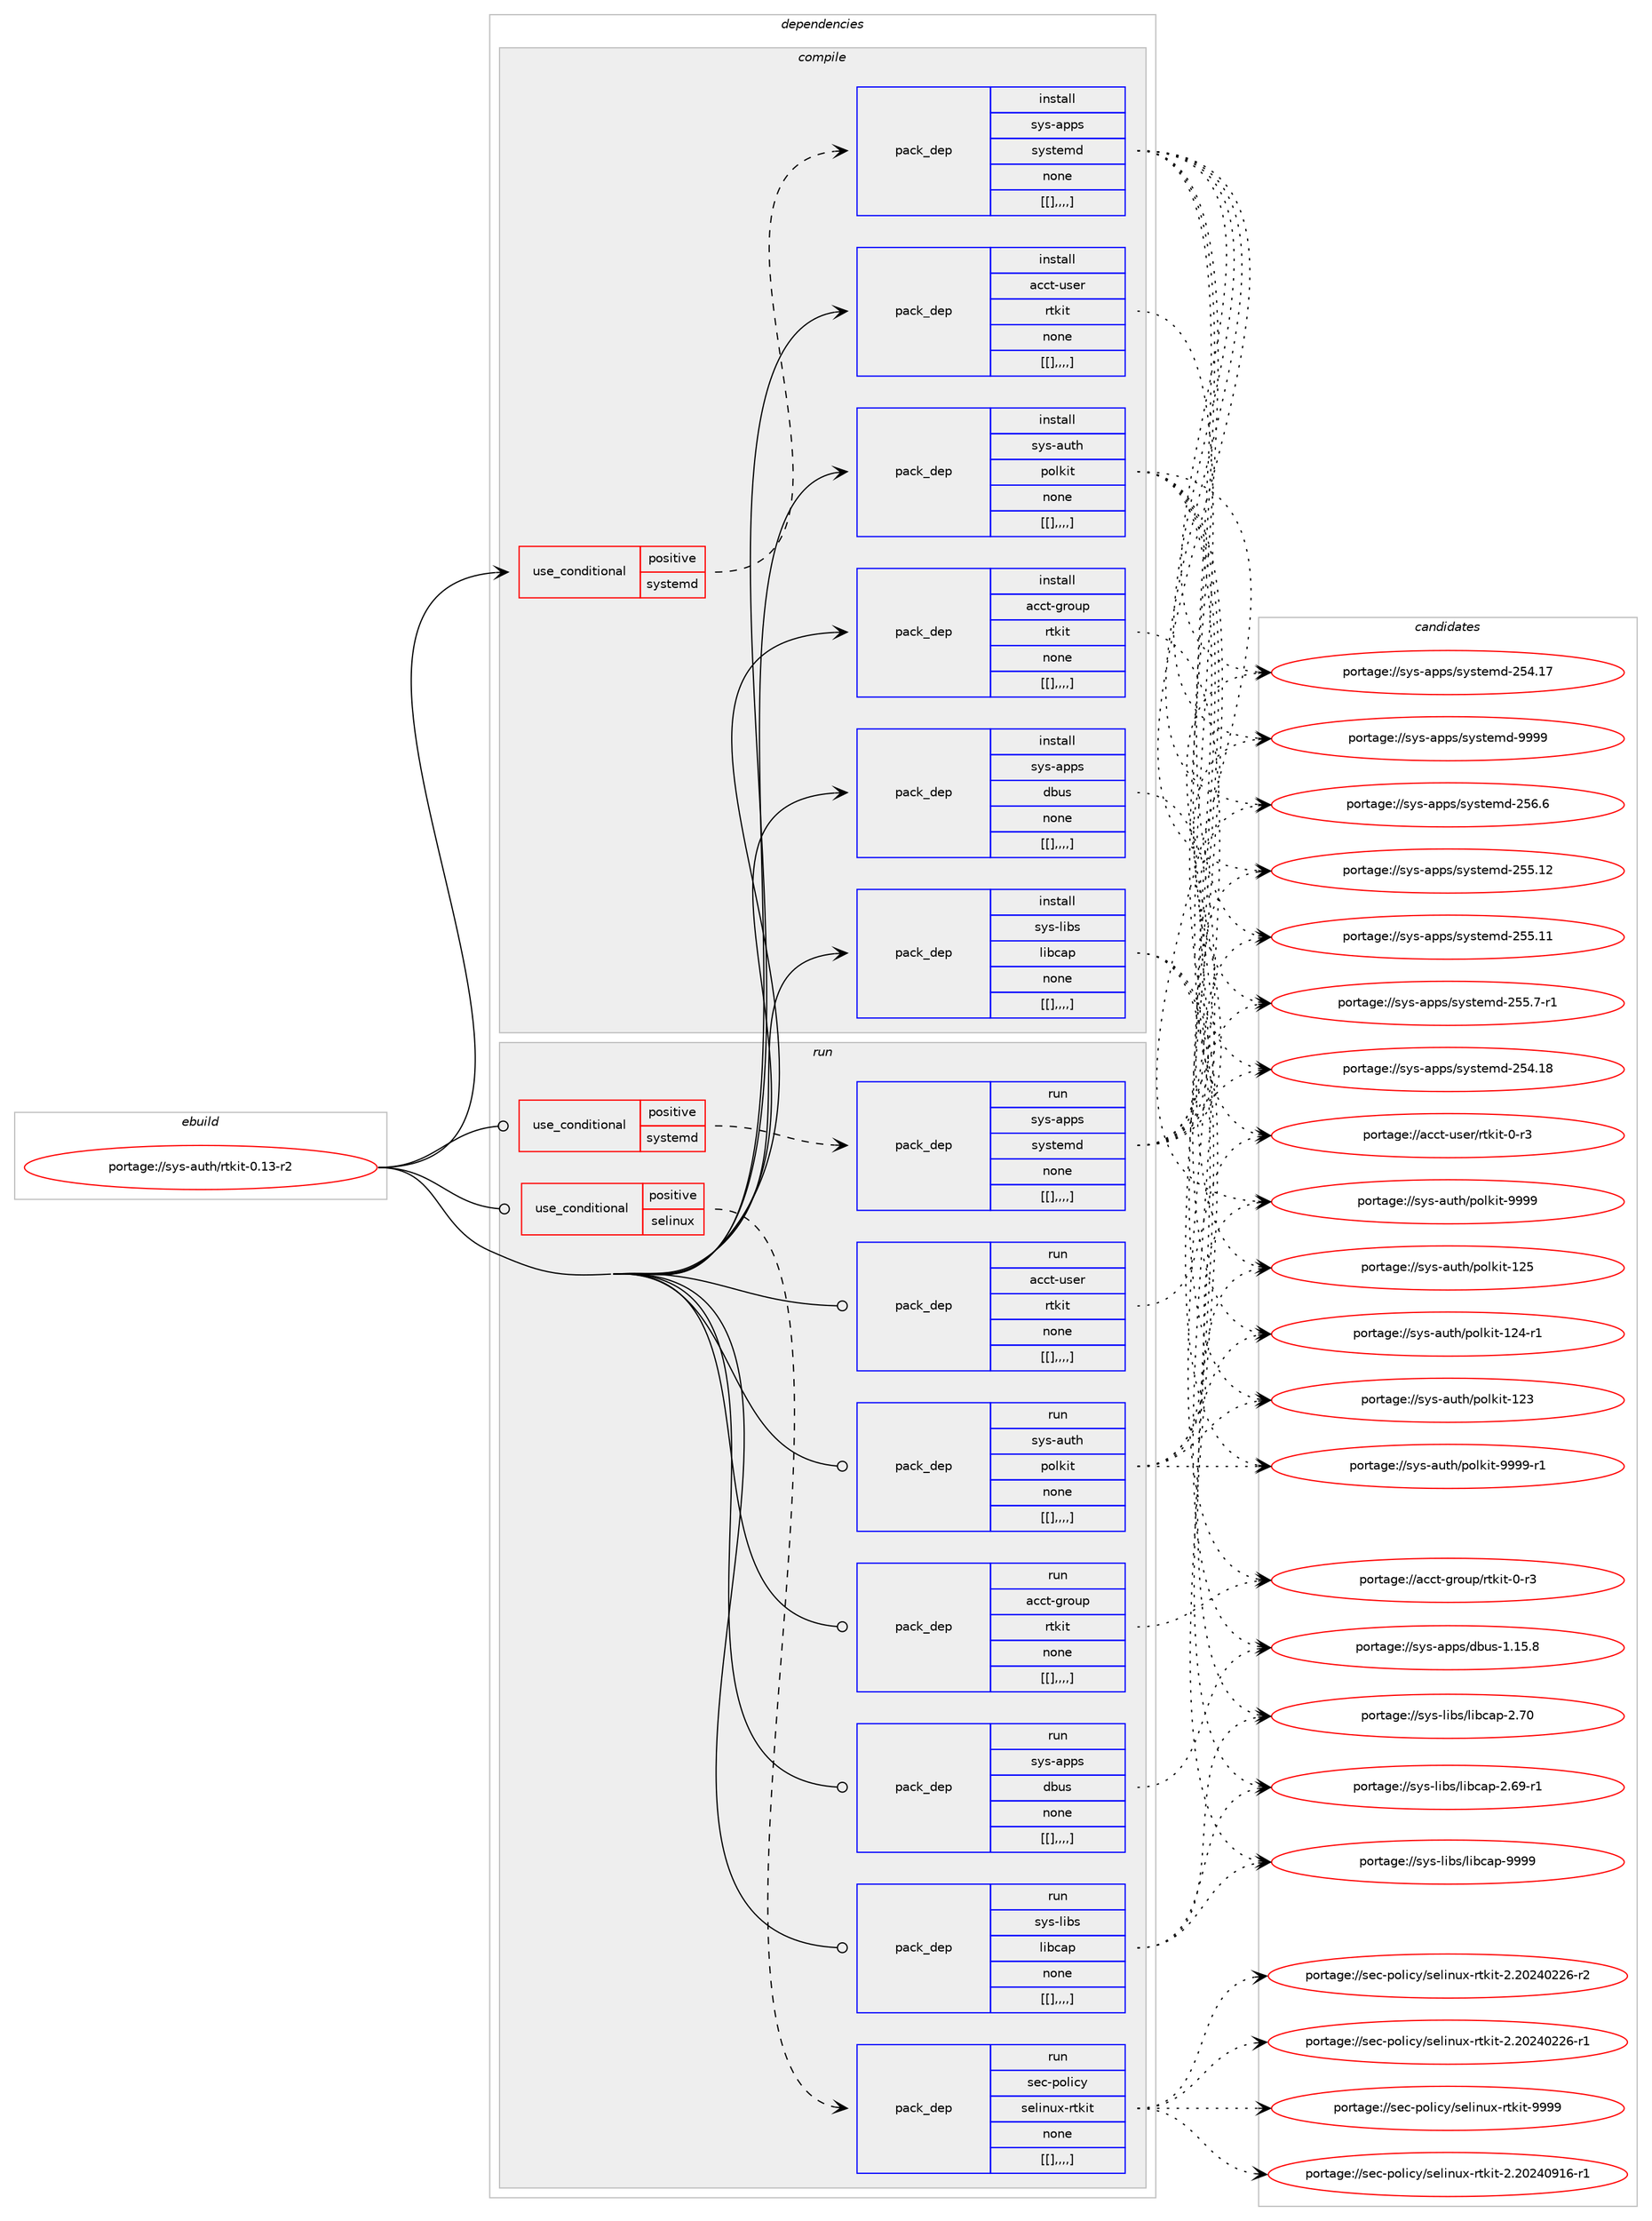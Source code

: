 digraph prolog {

# *************
# Graph options
# *************

newrank=true;
concentrate=true;
compound=true;
graph [rankdir=LR,fontname=Helvetica,fontsize=10,ranksep=1.5];#, ranksep=2.5, nodesep=0.2];
edge  [arrowhead=vee];
node  [fontname=Helvetica,fontsize=10];

# **********
# The ebuild
# **********

subgraph cluster_leftcol {
color=gray;
label=<<i>ebuild</i>>;
id [label="portage://sys-auth/rtkit-0.13-r2", color=red, width=4, href="../sys-auth/rtkit-0.13-r2.svg"];
}

# ****************
# The dependencies
# ****************

subgraph cluster_midcol {
color=gray;
label=<<i>dependencies</i>>;
subgraph cluster_compile {
fillcolor="#eeeeee";
style=filled;
label=<<i>compile</i>>;
subgraph cond3017 {
dependency8668 [label=<<TABLE BORDER="0" CELLBORDER="1" CELLSPACING="0" CELLPADDING="4"><TR><TD ROWSPAN="3" CELLPADDING="10">use_conditional</TD></TR><TR><TD>positive</TD></TR><TR><TD>systemd</TD></TR></TABLE>>, shape=none, color=red];
subgraph pack5624 {
dependency8669 [label=<<TABLE BORDER="0" CELLBORDER="1" CELLSPACING="0" CELLPADDING="4" WIDTH="220"><TR><TD ROWSPAN="6" CELLPADDING="30">pack_dep</TD></TR><TR><TD WIDTH="110">install</TD></TR><TR><TD>sys-apps</TD></TR><TR><TD>systemd</TD></TR><TR><TD>none</TD></TR><TR><TD>[[],,,,]</TD></TR></TABLE>>, shape=none, color=blue];
}
dependency8668:e -> dependency8669:w [weight=20,style="dashed",arrowhead="vee"];
}
id:e -> dependency8668:w [weight=20,style="solid",arrowhead="vee"];
subgraph pack5625 {
dependency8670 [label=<<TABLE BORDER="0" CELLBORDER="1" CELLSPACING="0" CELLPADDING="4" WIDTH="220"><TR><TD ROWSPAN="6" CELLPADDING="30">pack_dep</TD></TR><TR><TD WIDTH="110">install</TD></TR><TR><TD>acct-group</TD></TR><TR><TD>rtkit</TD></TR><TR><TD>none</TD></TR><TR><TD>[[],,,,]</TD></TR></TABLE>>, shape=none, color=blue];
}
id:e -> dependency8670:w [weight=20,style="solid",arrowhead="vee"];
subgraph pack5626 {
dependency8671 [label=<<TABLE BORDER="0" CELLBORDER="1" CELLSPACING="0" CELLPADDING="4" WIDTH="220"><TR><TD ROWSPAN="6" CELLPADDING="30">pack_dep</TD></TR><TR><TD WIDTH="110">install</TD></TR><TR><TD>acct-user</TD></TR><TR><TD>rtkit</TD></TR><TR><TD>none</TD></TR><TR><TD>[[],,,,]</TD></TR></TABLE>>, shape=none, color=blue];
}
id:e -> dependency8671:w [weight=20,style="solid",arrowhead="vee"];
subgraph pack5627 {
dependency8672 [label=<<TABLE BORDER="0" CELLBORDER="1" CELLSPACING="0" CELLPADDING="4" WIDTH="220"><TR><TD ROWSPAN="6" CELLPADDING="30">pack_dep</TD></TR><TR><TD WIDTH="110">install</TD></TR><TR><TD>sys-apps</TD></TR><TR><TD>dbus</TD></TR><TR><TD>none</TD></TR><TR><TD>[[],,,,]</TD></TR></TABLE>>, shape=none, color=blue];
}
id:e -> dependency8672:w [weight=20,style="solid",arrowhead="vee"];
subgraph pack5628 {
dependency8673 [label=<<TABLE BORDER="0" CELLBORDER="1" CELLSPACING="0" CELLPADDING="4" WIDTH="220"><TR><TD ROWSPAN="6" CELLPADDING="30">pack_dep</TD></TR><TR><TD WIDTH="110">install</TD></TR><TR><TD>sys-auth</TD></TR><TR><TD>polkit</TD></TR><TR><TD>none</TD></TR><TR><TD>[[],,,,]</TD></TR></TABLE>>, shape=none, color=blue];
}
id:e -> dependency8673:w [weight=20,style="solid",arrowhead="vee"];
subgraph pack5629 {
dependency8674 [label=<<TABLE BORDER="0" CELLBORDER="1" CELLSPACING="0" CELLPADDING="4" WIDTH="220"><TR><TD ROWSPAN="6" CELLPADDING="30">pack_dep</TD></TR><TR><TD WIDTH="110">install</TD></TR><TR><TD>sys-libs</TD></TR><TR><TD>libcap</TD></TR><TR><TD>none</TD></TR><TR><TD>[[],,,,]</TD></TR></TABLE>>, shape=none, color=blue];
}
id:e -> dependency8674:w [weight=20,style="solid",arrowhead="vee"];
}
subgraph cluster_compileandrun {
fillcolor="#eeeeee";
style=filled;
label=<<i>compile and run</i>>;
}
subgraph cluster_run {
fillcolor="#eeeeee";
style=filled;
label=<<i>run</i>>;
subgraph cond3018 {
dependency8675 [label=<<TABLE BORDER="0" CELLBORDER="1" CELLSPACING="0" CELLPADDING="4"><TR><TD ROWSPAN="3" CELLPADDING="10">use_conditional</TD></TR><TR><TD>positive</TD></TR><TR><TD>selinux</TD></TR></TABLE>>, shape=none, color=red];
subgraph pack5630 {
dependency8676 [label=<<TABLE BORDER="0" CELLBORDER="1" CELLSPACING="0" CELLPADDING="4" WIDTH="220"><TR><TD ROWSPAN="6" CELLPADDING="30">pack_dep</TD></TR><TR><TD WIDTH="110">run</TD></TR><TR><TD>sec-policy</TD></TR><TR><TD>selinux-rtkit</TD></TR><TR><TD>none</TD></TR><TR><TD>[[],,,,]</TD></TR></TABLE>>, shape=none, color=blue];
}
dependency8675:e -> dependency8676:w [weight=20,style="dashed",arrowhead="vee"];
}
id:e -> dependency8675:w [weight=20,style="solid",arrowhead="odot"];
subgraph cond3019 {
dependency8677 [label=<<TABLE BORDER="0" CELLBORDER="1" CELLSPACING="0" CELLPADDING="4"><TR><TD ROWSPAN="3" CELLPADDING="10">use_conditional</TD></TR><TR><TD>positive</TD></TR><TR><TD>systemd</TD></TR></TABLE>>, shape=none, color=red];
subgraph pack5631 {
dependency8678 [label=<<TABLE BORDER="0" CELLBORDER="1" CELLSPACING="0" CELLPADDING="4" WIDTH="220"><TR><TD ROWSPAN="6" CELLPADDING="30">pack_dep</TD></TR><TR><TD WIDTH="110">run</TD></TR><TR><TD>sys-apps</TD></TR><TR><TD>systemd</TD></TR><TR><TD>none</TD></TR><TR><TD>[[],,,,]</TD></TR></TABLE>>, shape=none, color=blue];
}
dependency8677:e -> dependency8678:w [weight=20,style="dashed",arrowhead="vee"];
}
id:e -> dependency8677:w [weight=20,style="solid",arrowhead="odot"];
subgraph pack5632 {
dependency8679 [label=<<TABLE BORDER="0" CELLBORDER="1" CELLSPACING="0" CELLPADDING="4" WIDTH="220"><TR><TD ROWSPAN="6" CELLPADDING="30">pack_dep</TD></TR><TR><TD WIDTH="110">run</TD></TR><TR><TD>acct-group</TD></TR><TR><TD>rtkit</TD></TR><TR><TD>none</TD></TR><TR><TD>[[],,,,]</TD></TR></TABLE>>, shape=none, color=blue];
}
id:e -> dependency8679:w [weight=20,style="solid",arrowhead="odot"];
subgraph pack5633 {
dependency8680 [label=<<TABLE BORDER="0" CELLBORDER="1" CELLSPACING="0" CELLPADDING="4" WIDTH="220"><TR><TD ROWSPAN="6" CELLPADDING="30">pack_dep</TD></TR><TR><TD WIDTH="110">run</TD></TR><TR><TD>acct-user</TD></TR><TR><TD>rtkit</TD></TR><TR><TD>none</TD></TR><TR><TD>[[],,,,]</TD></TR></TABLE>>, shape=none, color=blue];
}
id:e -> dependency8680:w [weight=20,style="solid",arrowhead="odot"];
subgraph pack5634 {
dependency8681 [label=<<TABLE BORDER="0" CELLBORDER="1" CELLSPACING="0" CELLPADDING="4" WIDTH="220"><TR><TD ROWSPAN="6" CELLPADDING="30">pack_dep</TD></TR><TR><TD WIDTH="110">run</TD></TR><TR><TD>sys-apps</TD></TR><TR><TD>dbus</TD></TR><TR><TD>none</TD></TR><TR><TD>[[],,,,]</TD></TR></TABLE>>, shape=none, color=blue];
}
id:e -> dependency8681:w [weight=20,style="solid",arrowhead="odot"];
subgraph pack5635 {
dependency8682 [label=<<TABLE BORDER="0" CELLBORDER="1" CELLSPACING="0" CELLPADDING="4" WIDTH="220"><TR><TD ROWSPAN="6" CELLPADDING="30">pack_dep</TD></TR><TR><TD WIDTH="110">run</TD></TR><TR><TD>sys-auth</TD></TR><TR><TD>polkit</TD></TR><TR><TD>none</TD></TR><TR><TD>[[],,,,]</TD></TR></TABLE>>, shape=none, color=blue];
}
id:e -> dependency8682:w [weight=20,style="solid",arrowhead="odot"];
subgraph pack5636 {
dependency8683 [label=<<TABLE BORDER="0" CELLBORDER="1" CELLSPACING="0" CELLPADDING="4" WIDTH="220"><TR><TD ROWSPAN="6" CELLPADDING="30">pack_dep</TD></TR><TR><TD WIDTH="110">run</TD></TR><TR><TD>sys-libs</TD></TR><TR><TD>libcap</TD></TR><TR><TD>none</TD></TR><TR><TD>[[],,,,]</TD></TR></TABLE>>, shape=none, color=blue];
}
id:e -> dependency8683:w [weight=20,style="solid",arrowhead="odot"];
}
}

# **************
# The candidates
# **************

subgraph cluster_choices {
rank=same;
color=gray;
label=<<i>candidates</i>>;

subgraph choice5624 {
color=black;
nodesep=1;
choice1151211154597112112115471151211151161011091004557575757 [label="portage://sys-apps/systemd-9999", color=red, width=4,href="../sys-apps/systemd-9999.svg"];
choice115121115459711211211547115121115116101109100455053544654 [label="portage://sys-apps/systemd-256.6", color=red, width=4,href="../sys-apps/systemd-256.6.svg"];
choice11512111545971121121154711512111511610110910045505353464950 [label="portage://sys-apps/systemd-255.12", color=red, width=4,href="../sys-apps/systemd-255.12.svg"];
choice11512111545971121121154711512111511610110910045505353464949 [label="portage://sys-apps/systemd-255.11", color=red, width=4,href="../sys-apps/systemd-255.11.svg"];
choice1151211154597112112115471151211151161011091004550535346554511449 [label="portage://sys-apps/systemd-255.7-r1", color=red, width=4,href="../sys-apps/systemd-255.7-r1.svg"];
choice11512111545971121121154711512111511610110910045505352464956 [label="portage://sys-apps/systemd-254.18", color=red, width=4,href="../sys-apps/systemd-254.18.svg"];
choice11512111545971121121154711512111511610110910045505352464955 [label="portage://sys-apps/systemd-254.17", color=red, width=4,href="../sys-apps/systemd-254.17.svg"];
dependency8669:e -> choice1151211154597112112115471151211151161011091004557575757:w [style=dotted,weight="100"];
dependency8669:e -> choice115121115459711211211547115121115116101109100455053544654:w [style=dotted,weight="100"];
dependency8669:e -> choice11512111545971121121154711512111511610110910045505353464950:w [style=dotted,weight="100"];
dependency8669:e -> choice11512111545971121121154711512111511610110910045505353464949:w [style=dotted,weight="100"];
dependency8669:e -> choice1151211154597112112115471151211151161011091004550535346554511449:w [style=dotted,weight="100"];
dependency8669:e -> choice11512111545971121121154711512111511610110910045505352464956:w [style=dotted,weight="100"];
dependency8669:e -> choice11512111545971121121154711512111511610110910045505352464955:w [style=dotted,weight="100"];
}
subgraph choice5625 {
color=black;
nodesep=1;
choice979999116451031141111171124711411610710511645484511451 [label="portage://acct-group/rtkit-0-r3", color=red, width=4,href="../acct-group/rtkit-0-r3.svg"];
dependency8670:e -> choice979999116451031141111171124711411610710511645484511451:w [style=dotted,weight="100"];
}
subgraph choice5626 {
color=black;
nodesep=1;
choice979999116451171151011144711411610710511645484511451 [label="portage://acct-user/rtkit-0-r3", color=red, width=4,href="../acct-user/rtkit-0-r3.svg"];
dependency8671:e -> choice979999116451171151011144711411610710511645484511451:w [style=dotted,weight="100"];
}
subgraph choice5627 {
color=black;
nodesep=1;
choice1151211154597112112115471009811711545494649534656 [label="portage://sys-apps/dbus-1.15.8", color=red, width=4,href="../sys-apps/dbus-1.15.8.svg"];
dependency8672:e -> choice1151211154597112112115471009811711545494649534656:w [style=dotted,weight="100"];
}
subgraph choice5628 {
color=black;
nodesep=1;
choice11512111545971171161044711211110810710511645575757574511449 [label="portage://sys-auth/polkit-9999-r1", color=red, width=4,href="../sys-auth/polkit-9999-r1.svg"];
choice1151211154597117116104471121111081071051164557575757 [label="portage://sys-auth/polkit-9999", color=red, width=4,href="../sys-auth/polkit-9999.svg"];
choice11512111545971171161044711211110810710511645495053 [label="portage://sys-auth/polkit-125", color=red, width=4,href="../sys-auth/polkit-125.svg"];
choice115121115459711711610447112111108107105116454950524511449 [label="portage://sys-auth/polkit-124-r1", color=red, width=4,href="../sys-auth/polkit-124-r1.svg"];
choice11512111545971171161044711211110810710511645495051 [label="portage://sys-auth/polkit-123", color=red, width=4,href="../sys-auth/polkit-123.svg"];
dependency8673:e -> choice11512111545971171161044711211110810710511645575757574511449:w [style=dotted,weight="100"];
dependency8673:e -> choice1151211154597117116104471121111081071051164557575757:w [style=dotted,weight="100"];
dependency8673:e -> choice11512111545971171161044711211110810710511645495053:w [style=dotted,weight="100"];
dependency8673:e -> choice115121115459711711610447112111108107105116454950524511449:w [style=dotted,weight="100"];
dependency8673:e -> choice11512111545971171161044711211110810710511645495051:w [style=dotted,weight="100"];
}
subgraph choice5629 {
color=black;
nodesep=1;
choice1151211154510810598115471081059899971124557575757 [label="portage://sys-libs/libcap-9999", color=red, width=4,href="../sys-libs/libcap-9999.svg"];
choice1151211154510810598115471081059899971124550465548 [label="portage://sys-libs/libcap-2.70", color=red, width=4,href="../sys-libs/libcap-2.70.svg"];
choice11512111545108105981154710810598999711245504654574511449 [label="portage://sys-libs/libcap-2.69-r1", color=red, width=4,href="../sys-libs/libcap-2.69-r1.svg"];
dependency8674:e -> choice1151211154510810598115471081059899971124557575757:w [style=dotted,weight="100"];
dependency8674:e -> choice1151211154510810598115471081059899971124550465548:w [style=dotted,weight="100"];
dependency8674:e -> choice11512111545108105981154710810598999711245504654574511449:w [style=dotted,weight="100"];
}
subgraph choice5630 {
color=black;
nodesep=1;
choice11510199451121111081059912147115101108105110117120451141161071051164557575757 [label="portage://sec-policy/selinux-rtkit-9999", color=red, width=4,href="../sec-policy/selinux-rtkit-9999.svg"];
choice115101994511211110810599121471151011081051101171204511411610710511645504650485052485749544511449 [label="portage://sec-policy/selinux-rtkit-2.20240916-r1", color=red, width=4,href="../sec-policy/selinux-rtkit-2.20240916-r1.svg"];
choice115101994511211110810599121471151011081051101171204511411610710511645504650485052485050544511450 [label="portage://sec-policy/selinux-rtkit-2.20240226-r2", color=red, width=4,href="../sec-policy/selinux-rtkit-2.20240226-r2.svg"];
choice115101994511211110810599121471151011081051101171204511411610710511645504650485052485050544511449 [label="portage://sec-policy/selinux-rtkit-2.20240226-r1", color=red, width=4,href="../sec-policy/selinux-rtkit-2.20240226-r1.svg"];
dependency8676:e -> choice11510199451121111081059912147115101108105110117120451141161071051164557575757:w [style=dotted,weight="100"];
dependency8676:e -> choice115101994511211110810599121471151011081051101171204511411610710511645504650485052485749544511449:w [style=dotted,weight="100"];
dependency8676:e -> choice115101994511211110810599121471151011081051101171204511411610710511645504650485052485050544511450:w [style=dotted,weight="100"];
dependency8676:e -> choice115101994511211110810599121471151011081051101171204511411610710511645504650485052485050544511449:w [style=dotted,weight="100"];
}
subgraph choice5631 {
color=black;
nodesep=1;
choice1151211154597112112115471151211151161011091004557575757 [label="portage://sys-apps/systemd-9999", color=red, width=4,href="../sys-apps/systemd-9999.svg"];
choice115121115459711211211547115121115116101109100455053544654 [label="portage://sys-apps/systemd-256.6", color=red, width=4,href="../sys-apps/systemd-256.6.svg"];
choice11512111545971121121154711512111511610110910045505353464950 [label="portage://sys-apps/systemd-255.12", color=red, width=4,href="../sys-apps/systemd-255.12.svg"];
choice11512111545971121121154711512111511610110910045505353464949 [label="portage://sys-apps/systemd-255.11", color=red, width=4,href="../sys-apps/systemd-255.11.svg"];
choice1151211154597112112115471151211151161011091004550535346554511449 [label="portage://sys-apps/systemd-255.7-r1", color=red, width=4,href="../sys-apps/systemd-255.7-r1.svg"];
choice11512111545971121121154711512111511610110910045505352464956 [label="portage://sys-apps/systemd-254.18", color=red, width=4,href="../sys-apps/systemd-254.18.svg"];
choice11512111545971121121154711512111511610110910045505352464955 [label="portage://sys-apps/systemd-254.17", color=red, width=4,href="../sys-apps/systemd-254.17.svg"];
dependency8678:e -> choice1151211154597112112115471151211151161011091004557575757:w [style=dotted,weight="100"];
dependency8678:e -> choice115121115459711211211547115121115116101109100455053544654:w [style=dotted,weight="100"];
dependency8678:e -> choice11512111545971121121154711512111511610110910045505353464950:w [style=dotted,weight="100"];
dependency8678:e -> choice11512111545971121121154711512111511610110910045505353464949:w [style=dotted,weight="100"];
dependency8678:e -> choice1151211154597112112115471151211151161011091004550535346554511449:w [style=dotted,weight="100"];
dependency8678:e -> choice11512111545971121121154711512111511610110910045505352464956:w [style=dotted,weight="100"];
dependency8678:e -> choice11512111545971121121154711512111511610110910045505352464955:w [style=dotted,weight="100"];
}
subgraph choice5632 {
color=black;
nodesep=1;
choice979999116451031141111171124711411610710511645484511451 [label="portage://acct-group/rtkit-0-r3", color=red, width=4,href="../acct-group/rtkit-0-r3.svg"];
dependency8679:e -> choice979999116451031141111171124711411610710511645484511451:w [style=dotted,weight="100"];
}
subgraph choice5633 {
color=black;
nodesep=1;
choice979999116451171151011144711411610710511645484511451 [label="portage://acct-user/rtkit-0-r3", color=red, width=4,href="../acct-user/rtkit-0-r3.svg"];
dependency8680:e -> choice979999116451171151011144711411610710511645484511451:w [style=dotted,weight="100"];
}
subgraph choice5634 {
color=black;
nodesep=1;
choice1151211154597112112115471009811711545494649534656 [label="portage://sys-apps/dbus-1.15.8", color=red, width=4,href="../sys-apps/dbus-1.15.8.svg"];
dependency8681:e -> choice1151211154597112112115471009811711545494649534656:w [style=dotted,weight="100"];
}
subgraph choice5635 {
color=black;
nodesep=1;
choice11512111545971171161044711211110810710511645575757574511449 [label="portage://sys-auth/polkit-9999-r1", color=red, width=4,href="../sys-auth/polkit-9999-r1.svg"];
choice1151211154597117116104471121111081071051164557575757 [label="portage://sys-auth/polkit-9999", color=red, width=4,href="../sys-auth/polkit-9999.svg"];
choice11512111545971171161044711211110810710511645495053 [label="portage://sys-auth/polkit-125", color=red, width=4,href="../sys-auth/polkit-125.svg"];
choice115121115459711711610447112111108107105116454950524511449 [label="portage://sys-auth/polkit-124-r1", color=red, width=4,href="../sys-auth/polkit-124-r1.svg"];
choice11512111545971171161044711211110810710511645495051 [label="portage://sys-auth/polkit-123", color=red, width=4,href="../sys-auth/polkit-123.svg"];
dependency8682:e -> choice11512111545971171161044711211110810710511645575757574511449:w [style=dotted,weight="100"];
dependency8682:e -> choice1151211154597117116104471121111081071051164557575757:w [style=dotted,weight="100"];
dependency8682:e -> choice11512111545971171161044711211110810710511645495053:w [style=dotted,weight="100"];
dependency8682:e -> choice115121115459711711610447112111108107105116454950524511449:w [style=dotted,weight="100"];
dependency8682:e -> choice11512111545971171161044711211110810710511645495051:w [style=dotted,weight="100"];
}
subgraph choice5636 {
color=black;
nodesep=1;
choice1151211154510810598115471081059899971124557575757 [label="portage://sys-libs/libcap-9999", color=red, width=4,href="../sys-libs/libcap-9999.svg"];
choice1151211154510810598115471081059899971124550465548 [label="portage://sys-libs/libcap-2.70", color=red, width=4,href="../sys-libs/libcap-2.70.svg"];
choice11512111545108105981154710810598999711245504654574511449 [label="portage://sys-libs/libcap-2.69-r1", color=red, width=4,href="../sys-libs/libcap-2.69-r1.svg"];
dependency8683:e -> choice1151211154510810598115471081059899971124557575757:w [style=dotted,weight="100"];
dependency8683:e -> choice1151211154510810598115471081059899971124550465548:w [style=dotted,weight="100"];
dependency8683:e -> choice11512111545108105981154710810598999711245504654574511449:w [style=dotted,weight="100"];
}
}

}
